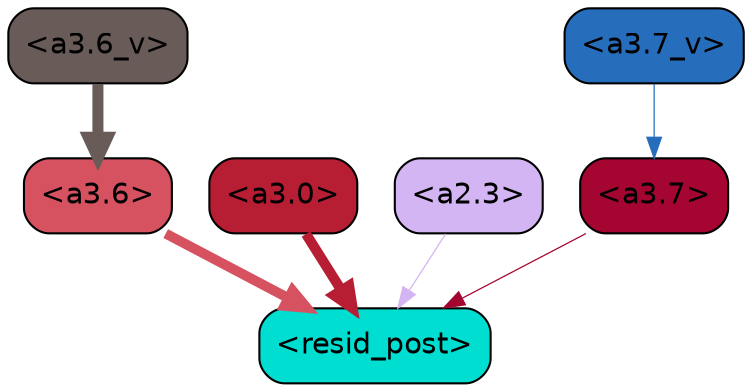 strict digraph "" {
	graph [bgcolor=transparent,
		layout=dot,
		overlap=false,
		splines=true
	];
	"<a3.7>"	[color=black,
		fillcolor="#a40531",
		fontname=Helvetica,
		shape=box,
		style="filled, rounded"];
	"<resid_post>"	[color=black,
		fillcolor="#00ded1",
		fontname=Helvetica,
		shape=box,
		style="filled, rounded"];
	"<a3.7>" -> "<resid_post>"	[color="#a40531",
		penwidth=0.6];
	"<a3.6>"	[color=black,
		fillcolor="#d75261",
		fontname=Helvetica,
		shape=box,
		style="filled, rounded"];
	"<a3.6>" -> "<resid_post>"	[color="#d75261",
		penwidth=4.7534414529800415];
	"<a3.0>"	[color=black,
		fillcolor="#b71d33",
		fontname=Helvetica,
		shape=box,
		style="filled, rounded"];
	"<a3.0>" -> "<resid_post>"	[color="#b71d33",
		penwidth=4.898576855659485];
	"<a2.3>"	[color=black,
		fillcolor="#d4b5f3",
		fontname=Helvetica,
		shape=box,
		style="filled, rounded"];
	"<a2.3>" -> "<resid_post>"	[color="#d4b5f3",
		penwidth=0.6];
	"<a3.7_v>"	[color=black,
		fillcolor="#266dbc",
		fontname=Helvetica,
		shape=box,
		style="filled, rounded"];
	"<a3.7_v>" -> "<a3.7>"	[color="#266dbc",
		penwidth=0.6];
	"<a3.6_v>"	[color=black,
		fillcolor="#695b58",
		fontname=Helvetica,
		shape=box,
		style="filled, rounded"];
	"<a3.6_v>" -> "<a3.6>"	[color="#695b58",
		penwidth=5.297133803367615];
}
